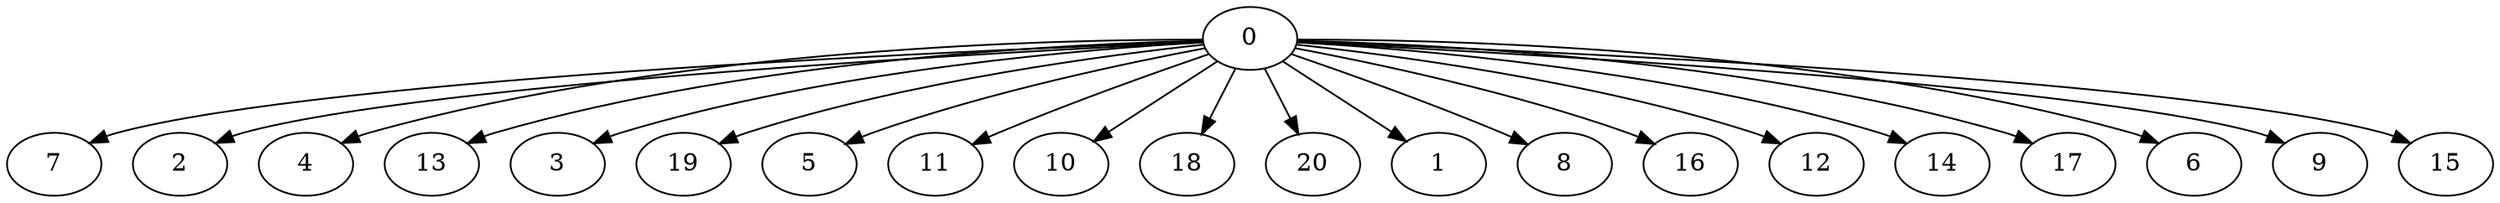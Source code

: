 digraph "Fork_Nodes_21_CCR_0.98_WeightType_Random#2" {
	graph ["Duplicate states"=0,
		GraphType=Fork,
		"Max states in OPEN"=0,
		Modes="120000ms; topo-ordered tasks, ; Pruning: task equivalence, fixed order ready list, ; F-value: ; Optimisation: best schedule length (\
SL) optimisation on equal, ",
		NumberOfTasks=21,
		"Pruned using list schedule length"=3512,
		"States removed from OPEN"=0,
		TargetSystem="Homogeneous-4",
		"Time to schedule (ms)"=1736,
		"Total idle time"=20,
		"Total schedule length"=36,
		"Total sequential time"=124,
		"Total states created"=7866807
	];
	0	["Finish time"=4,
		Processor=0,
		"Start time"=0,
		Weight=4];
	7	["Finish time"=22,
		Processor=1,
		"Start time"=12,
		Weight=10];
	0 -> 7	[Weight=4];
	2	["Finish time"=20,
		Processor=0,
		"Start time"=11,
		Weight=9];
	0 -> 2	[Weight=8];
	4	["Finish time"=36,
		Processor=1,
		"Start time"=27,
		Weight=9];
	0 -> 4	[Weight=9];
	13	["Finish time"=36,
		Processor=2,
		"Start time"=27,
		Weight=9];
	0 -> 13	[Weight=9];
	3	["Finish time"=15,
		Processor=3,
		"Start time"=7,
		Weight=8];
	0 -> 3	[Weight=3];
	19	["Finish time"=29,
		Processor=3,
		"Start time"=21,
		Weight=8];
	0 -> 19	[Weight=6];
	5	["Finish time"=27,
		Processor=2,
		"Start time"=20,
		Weight=7];
	0 -> 5	[Weight=7];
	11	["Finish time"=36,
		Processor=3,
		"Start time"=29,
		Weight=7];
	0 -> 11	[Weight=7];
	10	["Finish time"=20,
		Processor=2,
		"Start time"=14,
		Weight=6];
	0 -> 10	[Weight=4];
	18	["Finish time"=21,
		Processor=3,
		"Start time"=15,
		Weight=6];
	0 -> 18	[Weight=4];
	20	["Finish time"=12,
		Processor=2,
		"Start time"=6,
		Weight=6];
	0 -> 20	[Weight=2];
	1	["Finish time"=27,
		Processor=1,
		"Start time"=22,
		Weight=5];
	0 -> 1	[Weight=8];
	8	["Finish time"=12,
		Processor=1,
		"Start time"=7,
		Weight=5];
	0 -> 8	[Weight=3];
	16	["Finish time"=32,
		Processor=0,
		"Start time"=27,
		Weight=5];
	0 -> 16	[Weight=9];
	12	["Finish time"=11,
		Processor=0,
		"Start time"=7,
		Weight=4];
	0 -> 12	[Weight=7];
	14	["Finish time"=24,
		Processor=0,
		"Start time"=20,
		Weight=4];
	0 -> 14	[Weight=8];
	17	["Finish time"=36,
		Processor=0,
		"Start time"=32,
		Weight=4];
	0 -> 17	[Weight=10];
	6	["Finish time"=27,
		Processor=0,
		"Start time"=24,
		Weight=3];
	0 -> 6	[Weight=8];
	9	["Finish time"=7,
		Processor=0,
		"Start time"=4,
		Weight=3];
	0 -> 9	[Weight=3];
	15	["Finish time"=14,
		Processor=2,
		"Start time"=12,
		Weight=2];
	0 -> 15	[Weight=3];
}
